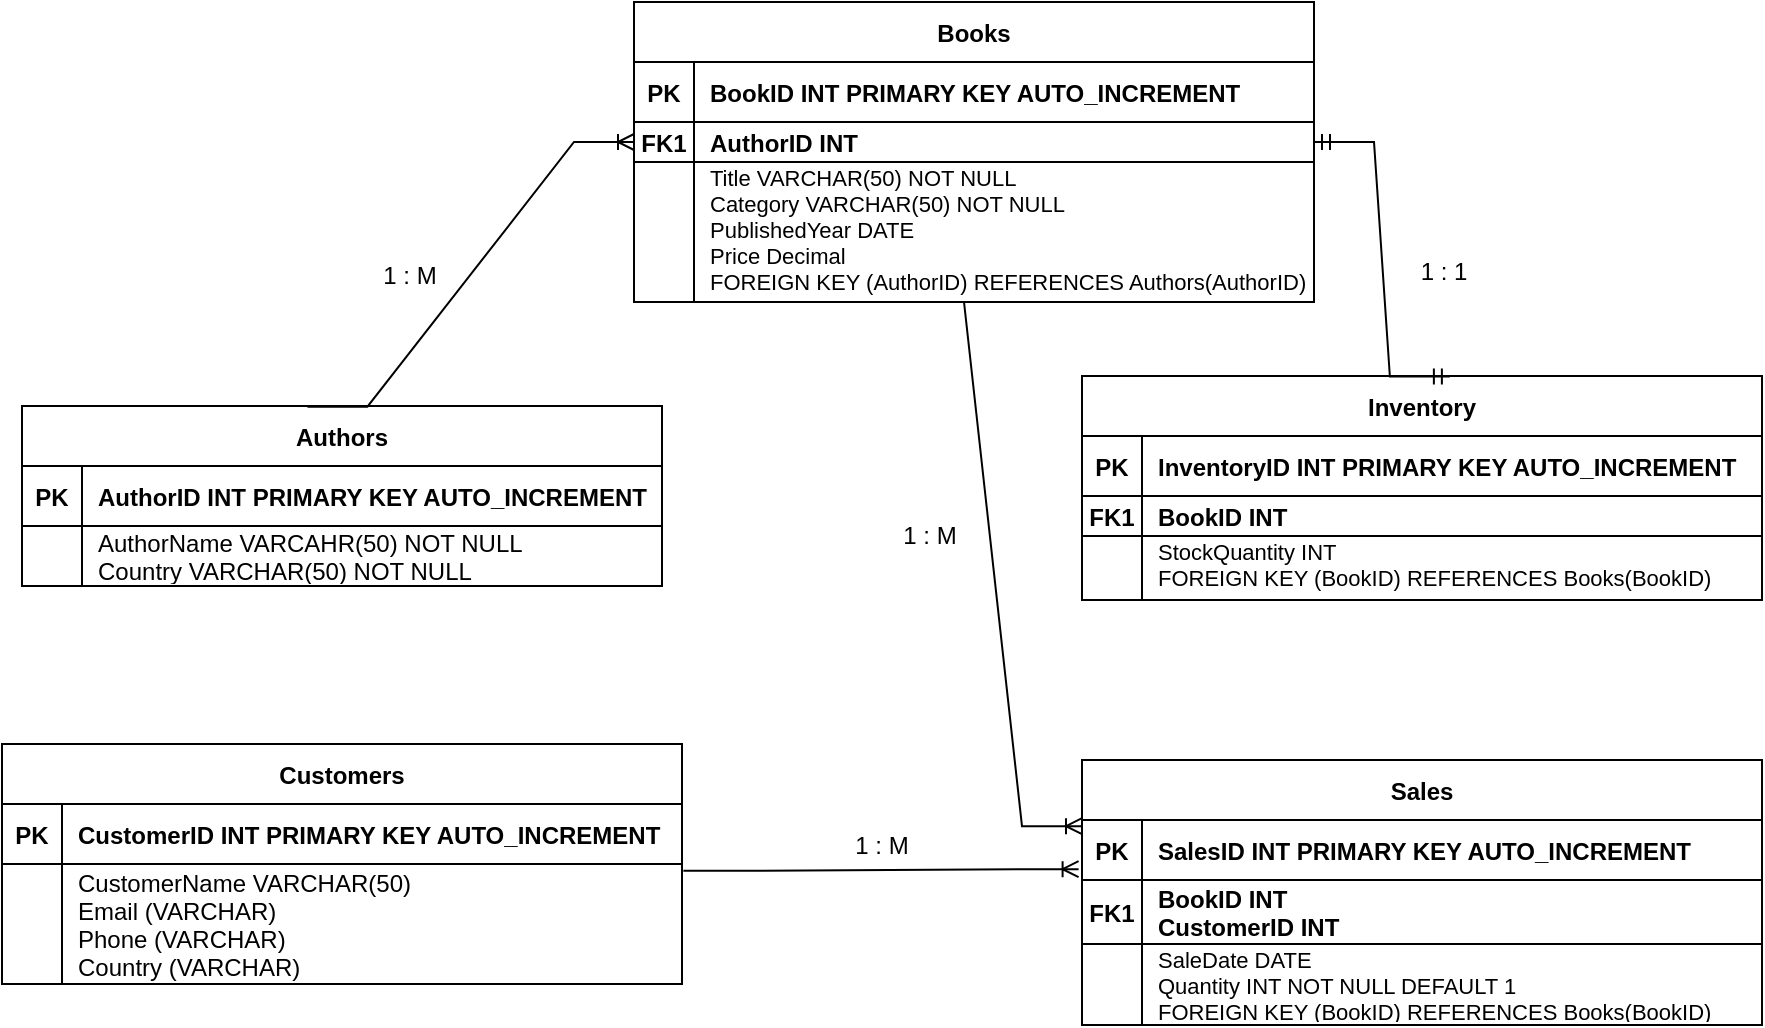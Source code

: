 <mxfile version="25.0.1" pages="2">
  <diagram id="R2lEEEUBdFMjLlhIrx00" name="Page-1">
    <mxGraphModel dx="1837" dy="577" grid="0" gridSize="10" guides="1" tooltips="1" connect="1" arrows="1" fold="1" page="1" pageScale="1" pageWidth="850" pageHeight="1100" background="none" math="0" shadow="0" extFonts="Permanent Marker^https://fonts.googleapis.com/css?family=Permanent+Marker">
      <root>
        <mxCell id="0" />
        <mxCell id="1" parent="0" />
        <mxCell id="C-vyLk0tnHw3VtMMgP7b-23" value="Authors" style="shape=table;startSize=30;container=1;collapsible=1;childLayout=tableLayout;fixedRows=1;rowLines=0;fontStyle=1;align=center;resizeLast=1;" parent="1" vertex="1">
          <mxGeometry x="-51" y="209" width="320" height="90" as="geometry">
            <mxRectangle x="150" y="320" width="100" height="30" as="alternateBounds" />
          </mxGeometry>
        </mxCell>
        <mxCell id="C-vyLk0tnHw3VtMMgP7b-24" value="" style="shape=partialRectangle;collapsible=0;dropTarget=0;pointerEvents=0;fillColor=none;points=[[0,0.5],[1,0.5]];portConstraint=eastwest;top=0;left=0;right=0;bottom=1;" parent="C-vyLk0tnHw3VtMMgP7b-23" vertex="1">
          <mxGeometry y="30" width="320" height="30" as="geometry" />
        </mxCell>
        <mxCell id="C-vyLk0tnHw3VtMMgP7b-25" value="PK" style="shape=partialRectangle;overflow=hidden;connectable=0;fillColor=none;top=0;left=0;bottom=0;right=0;fontStyle=1;" parent="C-vyLk0tnHw3VtMMgP7b-24" vertex="1">
          <mxGeometry width="30" height="30" as="geometry">
            <mxRectangle width="30" height="30" as="alternateBounds" />
          </mxGeometry>
        </mxCell>
        <mxCell id="C-vyLk0tnHw3VtMMgP7b-26" value="AuthorID INT PRIMARY KEY AUTO_INCREMENT" style="shape=partialRectangle;overflow=hidden;connectable=0;fillColor=none;top=0;left=0;bottom=0;right=0;align=left;spacingLeft=6;fontStyle=1;" parent="C-vyLk0tnHw3VtMMgP7b-24" vertex="1">
          <mxGeometry x="30" width="290" height="30" as="geometry">
            <mxRectangle width="290" height="30" as="alternateBounds" />
          </mxGeometry>
        </mxCell>
        <mxCell id="C-vyLk0tnHw3VtMMgP7b-27" value="" style="shape=partialRectangle;collapsible=0;dropTarget=0;pointerEvents=0;fillColor=none;points=[[0,0.5],[1,0.5]];portConstraint=eastwest;top=0;left=0;right=0;bottom=0;" parent="C-vyLk0tnHw3VtMMgP7b-23" vertex="1">
          <mxGeometry y="60" width="320" height="30" as="geometry" />
        </mxCell>
        <mxCell id="C-vyLk0tnHw3VtMMgP7b-28" value="" style="shape=partialRectangle;overflow=hidden;connectable=0;fillColor=none;top=0;left=0;bottom=0;right=0;" parent="C-vyLk0tnHw3VtMMgP7b-27" vertex="1">
          <mxGeometry width="30" height="30" as="geometry">
            <mxRectangle width="30" height="30" as="alternateBounds" />
          </mxGeometry>
        </mxCell>
        <mxCell id="C-vyLk0tnHw3VtMMgP7b-29" value="AuthorName VARCAHR(50) NOT NULL&#xa;Country VARCHAR(50) NOT NULL" style="shape=partialRectangle;overflow=hidden;connectable=0;fillColor=none;top=0;left=0;bottom=0;right=0;align=left;spacingLeft=6;" parent="C-vyLk0tnHw3VtMMgP7b-27" vertex="1">
          <mxGeometry x="30" width="290" height="30" as="geometry">
            <mxRectangle width="290" height="30" as="alternateBounds" />
          </mxGeometry>
        </mxCell>
        <mxCell id="QyezAq27o0uXQ5Gs5vLw-26" value="Books" style="shape=table;startSize=30;container=1;collapsible=1;childLayout=tableLayout;fixedRows=1;rowLines=0;fontStyle=1;align=center;resizeLast=1;" parent="1" vertex="1">
          <mxGeometry x="255" y="7" width="340" height="150" as="geometry">
            <mxRectangle x="255" y="7" width="100" height="30" as="alternateBounds" />
          </mxGeometry>
        </mxCell>
        <mxCell id="QyezAq27o0uXQ5Gs5vLw-27" value="" style="shape=partialRectangle;collapsible=0;dropTarget=0;pointerEvents=0;fillColor=none;points=[[0,0.5],[1,0.5]];portConstraint=eastwest;top=0;left=0;right=0;bottom=1;" parent="QyezAq27o0uXQ5Gs5vLw-26" vertex="1">
          <mxGeometry y="30" width="340" height="30" as="geometry" />
        </mxCell>
        <mxCell id="QyezAq27o0uXQ5Gs5vLw-28" value="PK" style="shape=partialRectangle;overflow=hidden;connectable=0;fillColor=none;top=0;left=0;bottom=0;right=0;fontStyle=1;" parent="QyezAq27o0uXQ5Gs5vLw-27" vertex="1">
          <mxGeometry width="30" height="30" as="geometry">
            <mxRectangle width="30" height="30" as="alternateBounds" />
          </mxGeometry>
        </mxCell>
        <mxCell id="QyezAq27o0uXQ5Gs5vLw-29" value="BookID INT PRIMARY KEY AUTO_INCREMENT" style="shape=partialRectangle;overflow=hidden;connectable=0;fillColor=none;top=0;left=0;bottom=0;right=0;align=left;spacingLeft=6;fontStyle=1;" parent="QyezAq27o0uXQ5Gs5vLw-27" vertex="1">
          <mxGeometry x="30" width="310" height="30" as="geometry">
            <mxRectangle width="310" height="30" as="alternateBounds" />
          </mxGeometry>
        </mxCell>
        <mxCell id="QyezAq27o0uXQ5Gs5vLw-45" value="" style="shape=partialRectangle;collapsible=0;dropTarget=0;pointerEvents=0;fillColor=none;points=[[0,0.5],[1,0.5]];portConstraint=eastwest;top=0;left=0;right=0;bottom=1;" parent="QyezAq27o0uXQ5Gs5vLw-26" vertex="1">
          <mxGeometry y="60" width="340" height="20" as="geometry" />
        </mxCell>
        <mxCell id="QyezAq27o0uXQ5Gs5vLw-46" value="FK1" style="shape=partialRectangle;overflow=hidden;connectable=0;fillColor=none;top=0;left=0;bottom=0;right=0;fontStyle=1;" parent="QyezAq27o0uXQ5Gs5vLw-45" vertex="1">
          <mxGeometry width="30" height="20" as="geometry">
            <mxRectangle width="30" height="20" as="alternateBounds" />
          </mxGeometry>
        </mxCell>
        <mxCell id="QyezAq27o0uXQ5Gs5vLw-47" value="AuthorID INT " style="shape=partialRectangle;overflow=hidden;connectable=0;fillColor=none;top=0;left=0;bottom=0;right=0;align=left;spacingLeft=6;fontStyle=1;" parent="QyezAq27o0uXQ5Gs5vLw-45" vertex="1">
          <mxGeometry x="30" width="310" height="20" as="geometry">
            <mxRectangle width="310" height="20" as="alternateBounds" />
          </mxGeometry>
        </mxCell>
        <mxCell id="QyezAq27o0uXQ5Gs5vLw-48" value="" style="shape=partialRectangle;collapsible=0;dropTarget=0;pointerEvents=0;fillColor=none;points=[[0,0.5],[1,0.5]];portConstraint=eastwest;top=0;left=0;right=0;bottom=0;" parent="QyezAq27o0uXQ5Gs5vLw-26" vertex="1">
          <mxGeometry y="80" width="340" height="70" as="geometry" />
        </mxCell>
        <mxCell id="QyezAq27o0uXQ5Gs5vLw-49" value="" style="shape=partialRectangle;overflow=hidden;connectable=0;fillColor=none;top=0;left=0;bottom=0;right=0;" parent="QyezAq27o0uXQ5Gs5vLw-48" vertex="1">
          <mxGeometry width="30" height="70" as="geometry">
            <mxRectangle width="30" height="70" as="alternateBounds" />
          </mxGeometry>
        </mxCell>
        <mxCell id="QyezAq27o0uXQ5Gs5vLw-50" value="Title VARCHAR(50) NOT NULL&#xa;Category VARCHAR(50) NOT NULL&#xa;PublishedYear DATE&#xa;Price Decimal&#xa;FOREIGN KEY (AuthorID) REFERENCES Authors(AuthorID)&#xa;" style="shape=partialRectangle;overflow=hidden;connectable=0;fillColor=none;top=0;left=0;bottom=0;right=0;align=left;spacingLeft=6;fontSize=11;" parent="QyezAq27o0uXQ5Gs5vLw-48" vertex="1">
          <mxGeometry x="30" width="310" height="70" as="geometry">
            <mxRectangle width="310" height="70" as="alternateBounds" />
          </mxGeometry>
        </mxCell>
        <mxCell id="QyezAq27o0uXQ5Gs5vLw-110" value="Sales" style="shape=table;startSize=30;container=1;collapsible=1;childLayout=tableLayout;fixedRows=1;rowLines=0;fontStyle=1;align=center;resizeLast=1;" parent="1" vertex="1">
          <mxGeometry x="479" y="386" width="340" height="132.438" as="geometry">
            <mxRectangle x="570" y="401" width="100" height="30" as="alternateBounds" />
          </mxGeometry>
        </mxCell>
        <mxCell id="QyezAq27o0uXQ5Gs5vLw-111" value="" style="shape=partialRectangle;collapsible=0;dropTarget=0;pointerEvents=0;fillColor=none;points=[[0,0.5],[1,0.5]];portConstraint=eastwest;top=0;left=0;right=0;bottom=1;" parent="QyezAq27o0uXQ5Gs5vLw-110" vertex="1">
          <mxGeometry y="30" width="340" height="30" as="geometry" />
        </mxCell>
        <mxCell id="QyezAq27o0uXQ5Gs5vLw-112" value="PK" style="shape=partialRectangle;overflow=hidden;connectable=0;fillColor=none;top=0;left=0;bottom=0;right=0;fontStyle=1;" parent="QyezAq27o0uXQ5Gs5vLw-111" vertex="1">
          <mxGeometry width="30" height="30" as="geometry">
            <mxRectangle width="30" height="30" as="alternateBounds" />
          </mxGeometry>
        </mxCell>
        <mxCell id="QyezAq27o0uXQ5Gs5vLw-113" value="SalesID INT PRIMARY KEY AUTO_INCREMENT" style="shape=partialRectangle;overflow=hidden;connectable=0;fillColor=none;top=0;left=0;bottom=0;right=0;align=left;spacingLeft=6;fontStyle=1;" parent="QyezAq27o0uXQ5Gs5vLw-111" vertex="1">
          <mxGeometry x="30" width="310" height="30" as="geometry">
            <mxRectangle width="310" height="30" as="alternateBounds" />
          </mxGeometry>
        </mxCell>
        <mxCell id="QyezAq27o0uXQ5Gs5vLw-114" value="" style="shape=partialRectangle;collapsible=0;dropTarget=0;pointerEvents=0;fillColor=none;points=[[0,0.5],[1,0.5]];portConstraint=eastwest;top=0;left=0;right=0;bottom=1;" parent="QyezAq27o0uXQ5Gs5vLw-110" vertex="1">
          <mxGeometry y="60" width="340" height="32" as="geometry" />
        </mxCell>
        <mxCell id="QyezAq27o0uXQ5Gs5vLw-115" value="FK1" style="shape=partialRectangle;overflow=hidden;connectable=0;fillColor=none;top=0;left=0;bottom=0;right=0;fontStyle=1;" parent="QyezAq27o0uXQ5Gs5vLw-114" vertex="1">
          <mxGeometry width="30" height="32" as="geometry">
            <mxRectangle width="30" height="32" as="alternateBounds" />
          </mxGeometry>
        </mxCell>
        <mxCell id="QyezAq27o0uXQ5Gs5vLw-116" value="BookID INT&#xa;CustomerID INT" style="shape=partialRectangle;overflow=hidden;connectable=0;fillColor=none;top=0;left=0;bottom=0;right=0;align=left;spacingLeft=6;fontStyle=1;" parent="QyezAq27o0uXQ5Gs5vLw-114" vertex="1">
          <mxGeometry x="30" width="310" height="32" as="geometry">
            <mxRectangle width="310" height="32" as="alternateBounds" />
          </mxGeometry>
        </mxCell>
        <mxCell id="QyezAq27o0uXQ5Gs5vLw-117" value="" style="shape=partialRectangle;collapsible=0;dropTarget=0;pointerEvents=0;fillColor=none;points=[[0,0.5],[1,0.5]];portConstraint=eastwest;top=0;left=0;right=0;bottom=0;" parent="QyezAq27o0uXQ5Gs5vLw-110" vertex="1">
          <mxGeometry y="92" width="340" height="40" as="geometry" />
        </mxCell>
        <mxCell id="QyezAq27o0uXQ5Gs5vLw-118" value="" style="shape=partialRectangle;overflow=hidden;connectable=0;fillColor=none;top=0;left=0;bottom=0;right=0;" parent="QyezAq27o0uXQ5Gs5vLw-117" vertex="1">
          <mxGeometry width="30" height="40" as="geometry">
            <mxRectangle width="30" height="40" as="alternateBounds" />
          </mxGeometry>
        </mxCell>
        <mxCell id="QyezAq27o0uXQ5Gs5vLw-119" value="SaleDate DATE&#xa;Quantity INT NOT NULL DEFAULT 1&#xa;FOREIGN KEY (BookID) REFERENCES Books(BookID)&#xa;" style="shape=partialRectangle;overflow=hidden;connectable=0;fillColor=none;top=0;left=0;bottom=0;right=0;align=left;spacingLeft=6;fontSize=11;" parent="QyezAq27o0uXQ5Gs5vLw-117" vertex="1">
          <mxGeometry x="30" width="310" height="40" as="geometry">
            <mxRectangle width="310" height="40" as="alternateBounds" />
          </mxGeometry>
        </mxCell>
        <mxCell id="QyezAq27o0uXQ5Gs5vLw-120" value="Customers" style="shape=table;startSize=30;container=1;collapsible=1;childLayout=tableLayout;fixedRows=1;rowLines=0;fontStyle=1;align=center;resizeLast=1;" parent="1" vertex="1">
          <mxGeometry x="-61" y="378" width="340" height="120" as="geometry">
            <mxRectangle x="150" y="390" width="100" height="30" as="alternateBounds" />
          </mxGeometry>
        </mxCell>
        <mxCell id="QyezAq27o0uXQ5Gs5vLw-121" value="" style="shape=partialRectangle;collapsible=0;dropTarget=0;pointerEvents=0;fillColor=none;points=[[0,0.5],[1,0.5]];portConstraint=eastwest;top=0;left=0;right=0;bottom=1;" parent="QyezAq27o0uXQ5Gs5vLw-120" vertex="1">
          <mxGeometry y="30" width="340" height="30" as="geometry" />
        </mxCell>
        <mxCell id="QyezAq27o0uXQ5Gs5vLw-122" value="PK" style="shape=partialRectangle;overflow=hidden;connectable=0;fillColor=none;top=0;left=0;bottom=0;right=0;fontStyle=1;" parent="QyezAq27o0uXQ5Gs5vLw-121" vertex="1">
          <mxGeometry width="30" height="30" as="geometry">
            <mxRectangle width="30" height="30" as="alternateBounds" />
          </mxGeometry>
        </mxCell>
        <mxCell id="QyezAq27o0uXQ5Gs5vLw-123" value="CustomerID INT PRIMARY KEY AUTO_INCREMENT" style="shape=partialRectangle;overflow=hidden;connectable=0;fillColor=none;top=0;left=0;bottom=0;right=0;align=left;spacingLeft=6;fontStyle=1;" parent="QyezAq27o0uXQ5Gs5vLw-121" vertex="1">
          <mxGeometry x="30" width="310" height="30" as="geometry">
            <mxRectangle width="310" height="30" as="alternateBounds" />
          </mxGeometry>
        </mxCell>
        <mxCell id="QyezAq27o0uXQ5Gs5vLw-124" value="" style="shape=partialRectangle;collapsible=0;dropTarget=0;pointerEvents=0;fillColor=none;points=[[0,0.5],[1,0.5]];portConstraint=eastwest;top=0;left=0;right=0;bottom=0;" parent="QyezAq27o0uXQ5Gs5vLw-120" vertex="1">
          <mxGeometry y="60" width="340" height="60" as="geometry" />
        </mxCell>
        <mxCell id="QyezAq27o0uXQ5Gs5vLw-125" value="" style="shape=partialRectangle;overflow=hidden;connectable=0;fillColor=none;top=0;left=0;bottom=0;right=0;" parent="QyezAq27o0uXQ5Gs5vLw-124" vertex="1">
          <mxGeometry width="30" height="60" as="geometry">
            <mxRectangle width="30" height="60" as="alternateBounds" />
          </mxGeometry>
        </mxCell>
        <mxCell id="QyezAq27o0uXQ5Gs5vLw-126" value="CustomerName VARCHAR(50)&#xa;Email (VARCHAR)&#xa;Phone (VARCHAR)&#xa;Country (VARCHAR)" style="shape=partialRectangle;overflow=hidden;connectable=0;fillColor=none;top=0;left=0;bottom=0;right=0;align=left;spacingLeft=6;" parent="QyezAq27o0uXQ5Gs5vLw-124" vertex="1">
          <mxGeometry x="30" width="310" height="60" as="geometry">
            <mxRectangle width="310" height="60" as="alternateBounds" />
          </mxGeometry>
        </mxCell>
        <mxCell id="QyezAq27o0uXQ5Gs5vLw-128" value="Inventory" style="shape=table;startSize=30;container=1;collapsible=1;childLayout=tableLayout;fixedRows=1;rowLines=0;fontStyle=1;align=center;resizeLast=1;" parent="1" vertex="1">
          <mxGeometry x="479" y="194" width="340" height="111.95" as="geometry">
            <mxRectangle x="565" y="422" width="100" height="30" as="alternateBounds" />
          </mxGeometry>
        </mxCell>
        <mxCell id="QyezAq27o0uXQ5Gs5vLw-129" value="" style="shape=partialRectangle;collapsible=0;dropTarget=0;pointerEvents=0;fillColor=none;points=[[0,0.5],[1,0.5]];portConstraint=eastwest;top=0;left=0;right=0;bottom=1;" parent="QyezAq27o0uXQ5Gs5vLw-128" vertex="1">
          <mxGeometry y="30" width="340" height="30" as="geometry" />
        </mxCell>
        <mxCell id="QyezAq27o0uXQ5Gs5vLw-130" value="PK" style="shape=partialRectangle;overflow=hidden;connectable=0;fillColor=none;top=0;left=0;bottom=0;right=0;fontStyle=1;" parent="QyezAq27o0uXQ5Gs5vLw-129" vertex="1">
          <mxGeometry width="30" height="30" as="geometry">
            <mxRectangle width="30" height="30" as="alternateBounds" />
          </mxGeometry>
        </mxCell>
        <mxCell id="QyezAq27o0uXQ5Gs5vLw-131" value="InventoryID INT PRIMARY KEY AUTO_INCREMENT" style="shape=partialRectangle;overflow=hidden;connectable=0;fillColor=none;top=0;left=0;bottom=0;right=0;align=left;spacingLeft=6;fontStyle=1;" parent="QyezAq27o0uXQ5Gs5vLw-129" vertex="1">
          <mxGeometry x="30" width="310" height="30" as="geometry">
            <mxRectangle width="310" height="30" as="alternateBounds" />
          </mxGeometry>
        </mxCell>
        <mxCell id="QyezAq27o0uXQ5Gs5vLw-132" value="" style="shape=partialRectangle;collapsible=0;dropTarget=0;pointerEvents=0;fillColor=none;points=[[0,0.5],[1,0.5]];portConstraint=eastwest;top=0;left=0;right=0;bottom=1;" parent="QyezAq27o0uXQ5Gs5vLw-128" vertex="1">
          <mxGeometry y="60" width="340" height="20" as="geometry" />
        </mxCell>
        <mxCell id="QyezAq27o0uXQ5Gs5vLw-133" value="FK1" style="shape=partialRectangle;overflow=hidden;connectable=0;fillColor=none;top=0;left=0;bottom=0;right=0;fontStyle=1;" parent="QyezAq27o0uXQ5Gs5vLw-132" vertex="1">
          <mxGeometry width="30" height="20" as="geometry">
            <mxRectangle width="30" height="20" as="alternateBounds" />
          </mxGeometry>
        </mxCell>
        <mxCell id="QyezAq27o0uXQ5Gs5vLw-134" value="BookID INT" style="shape=partialRectangle;overflow=hidden;connectable=0;fillColor=none;top=0;left=0;bottom=0;right=0;align=left;spacingLeft=6;fontStyle=1;" parent="QyezAq27o0uXQ5Gs5vLw-132" vertex="1">
          <mxGeometry x="30" width="310" height="20" as="geometry">
            <mxRectangle width="310" height="20" as="alternateBounds" />
          </mxGeometry>
        </mxCell>
        <mxCell id="QyezAq27o0uXQ5Gs5vLw-135" value="" style="shape=partialRectangle;collapsible=0;dropTarget=0;pointerEvents=0;fillColor=none;points=[[0,0.5],[1,0.5]];portConstraint=eastwest;top=0;left=0;right=0;bottom=0;" parent="QyezAq27o0uXQ5Gs5vLw-128" vertex="1">
          <mxGeometry y="80" width="340" height="32" as="geometry" />
        </mxCell>
        <mxCell id="QyezAq27o0uXQ5Gs5vLw-136" value="" style="shape=partialRectangle;overflow=hidden;connectable=0;fillColor=none;top=0;left=0;bottom=0;right=0;" parent="QyezAq27o0uXQ5Gs5vLw-135" vertex="1">
          <mxGeometry width="30" height="32" as="geometry">
            <mxRectangle width="30" height="32" as="alternateBounds" />
          </mxGeometry>
        </mxCell>
        <mxCell id="QyezAq27o0uXQ5Gs5vLw-137" value="StockQuantity INT&#xa;FOREIGN KEY (BookID) REFERENCES Books(BookID)&#xa;" style="shape=partialRectangle;overflow=hidden;connectable=0;fillColor=none;top=0;left=0;bottom=0;right=0;align=left;spacingLeft=6;fontSize=11;" parent="QyezAq27o0uXQ5Gs5vLw-135" vertex="1">
          <mxGeometry x="30" width="310" height="32" as="geometry">
            <mxRectangle width="310" height="32" as="alternateBounds" />
          </mxGeometry>
        </mxCell>
        <mxCell id="QyezAq27o0uXQ5Gs5vLw-139" value="" style="edgeStyle=entityRelationEdgeStyle;fontSize=12;html=1;endArrow=ERoneToMany;rounded=0;entryX=0;entryY=0.5;entryDx=0;entryDy=0;exitX=0.446;exitY=0.004;exitDx=0;exitDy=0;exitPerimeter=0;" parent="1" source="C-vyLk0tnHw3VtMMgP7b-23" target="QyezAq27o0uXQ5Gs5vLw-45" edge="1">
          <mxGeometry width="100" height="100" relative="1" as="geometry">
            <mxPoint x="96" y="129" as="sourcePoint" />
            <mxPoint x="491" y="267" as="targetPoint" />
          </mxGeometry>
        </mxCell>
        <mxCell id="QyezAq27o0uXQ5Gs5vLw-141" value="" style="edgeStyle=entityRelationEdgeStyle;fontSize=12;html=1;endArrow=ERoneToMany;rounded=0;entryX=-0.005;entryY=0.82;entryDx=0;entryDy=0;exitX=1.002;exitY=0.057;exitDx=0;exitDy=0;exitPerimeter=0;entryPerimeter=0;" parent="1" source="QyezAq27o0uXQ5Gs5vLw-124" target="QyezAq27o0uXQ5Gs5vLw-111" edge="1">
          <mxGeometry width="100" height="100" relative="1" as="geometry">
            <mxPoint x="279" y="438" as="sourcePoint" />
            <mxPoint x="442" y="306" as="targetPoint" />
            <Array as="points">
              <mxPoint x="525" y="527" />
            </Array>
          </mxGeometry>
        </mxCell>
        <mxCell id="QyezAq27o0uXQ5Gs5vLw-144" value="" style="edgeStyle=entityRelationEdgeStyle;fontSize=12;html=1;endArrow=ERoneToMany;rounded=0;exitX=0.439;exitY=1.006;exitDx=0;exitDy=0;exitPerimeter=0;entryX=0;entryY=0.25;entryDx=0;entryDy=0;" parent="1" target="QyezAq27o0uXQ5Gs5vLw-110" edge="1">
          <mxGeometry width="100" height="100" relative="1" as="geometry">
            <mxPoint x="390.0" y="157.0" as="sourcePoint" />
            <mxPoint x="476" y="400" as="targetPoint" />
          </mxGeometry>
        </mxCell>
        <mxCell id="QyezAq27o0uXQ5Gs5vLw-145" value="" style="edgeStyle=entityRelationEdgeStyle;fontSize=12;html=1;endArrow=ERmandOne;startArrow=ERmandOne;rounded=0;exitX=1;exitY=0.5;exitDx=0;exitDy=0;entryX=0.541;entryY=0.002;entryDx=0;entryDy=0;entryPerimeter=0;" parent="1" source="QyezAq27o0uXQ5Gs5vLw-45" target="QyezAq27o0uXQ5Gs5vLw-128" edge="1">
          <mxGeometry width="100" height="100" relative="1" as="geometry">
            <mxPoint x="635" y="107" as="sourcePoint" />
            <mxPoint x="735" y="7" as="targetPoint" />
          </mxGeometry>
        </mxCell>
        <mxCell id="QyezAq27o0uXQ5Gs5vLw-146" value="1 : M" style="text;html=1;align=center;verticalAlign=middle;whiteSpace=wrap;rounded=0;" parent="1" vertex="1">
          <mxGeometry x="113" y="129" width="60" height="30" as="geometry" />
        </mxCell>
        <mxCell id="QyezAq27o0uXQ5Gs5vLw-148" value="1 : M" style="text;html=1;align=center;verticalAlign=middle;whiteSpace=wrap;rounded=0;" parent="1" vertex="1">
          <mxGeometry x="349" y="414" width="60" height="30" as="geometry" />
        </mxCell>
        <mxCell id="QyezAq27o0uXQ5Gs5vLw-149" value="1 : M" style="text;html=1;align=center;verticalAlign=middle;whiteSpace=wrap;rounded=0;" parent="1" vertex="1">
          <mxGeometry x="373" y="259" width="60" height="30" as="geometry" />
        </mxCell>
        <mxCell id="QyezAq27o0uXQ5Gs5vLw-150" value="1 : 1" style="text;html=1;align=center;verticalAlign=middle;whiteSpace=wrap;rounded=0;" parent="1" vertex="1">
          <mxGeometry x="630" y="127" width="60" height="30" as="geometry" />
        </mxCell>
      </root>
    </mxGraphModel>
  </diagram>
  <diagram id="F42xr334ET0CJGuRVFNO" name="Page-2">
    <mxGraphModel dx="1036" dy="606" grid="0" gridSize="10" guides="1" tooltips="1" connect="1" arrows="1" fold="1" page="1" pageScale="1" pageWidth="827" pageHeight="1169" math="0" shadow="0">
      <root>
        <mxCell id="0" />
        <mxCell id="1" parent="0" />
        <mxCell id="JIEVYkEVfdcRlCcjLuR6-1" value="Sales" style="shape=table;startSize=30;container=1;collapsible=1;childLayout=tableLayout;fixedRows=1;rowLines=0;fontStyle=1;align=center;resizeLast=1;" vertex="1" parent="1">
          <mxGeometry x="479" y="386" width="340" height="132.438" as="geometry">
            <mxRectangle x="570" y="401" width="100" height="30" as="alternateBounds" />
          </mxGeometry>
        </mxCell>
        <mxCell id="JIEVYkEVfdcRlCcjLuR6-2" value="" style="shape=partialRectangle;collapsible=0;dropTarget=0;pointerEvents=0;fillColor=none;points=[[0,0.5],[1,0.5]];portConstraint=eastwest;top=0;left=0;right=0;bottom=1;" vertex="1" parent="JIEVYkEVfdcRlCcjLuR6-1">
          <mxGeometry y="30" width="340" height="30" as="geometry" />
        </mxCell>
        <mxCell id="JIEVYkEVfdcRlCcjLuR6-3" value="PK" style="shape=partialRectangle;overflow=hidden;connectable=0;fillColor=none;top=0;left=0;bottom=0;right=0;fontStyle=1;" vertex="1" parent="JIEVYkEVfdcRlCcjLuR6-2">
          <mxGeometry width="30" height="30" as="geometry">
            <mxRectangle width="30" height="30" as="alternateBounds" />
          </mxGeometry>
        </mxCell>
        <mxCell id="JIEVYkEVfdcRlCcjLuR6-4" value="SalesID INT PRIMARY KEY AUTO_INCREMENT" style="shape=partialRectangle;overflow=hidden;connectable=0;fillColor=none;top=0;left=0;bottom=0;right=0;align=left;spacingLeft=6;fontStyle=1;" vertex="1" parent="JIEVYkEVfdcRlCcjLuR6-2">
          <mxGeometry x="30" width="310" height="30" as="geometry">
            <mxRectangle width="310" height="30" as="alternateBounds" />
          </mxGeometry>
        </mxCell>
        <mxCell id="JIEVYkEVfdcRlCcjLuR6-5" value="" style="shape=partialRectangle;collapsible=0;dropTarget=0;pointerEvents=0;fillColor=none;points=[[0,0.5],[1,0.5]];portConstraint=eastwest;top=0;left=0;right=0;bottom=1;" vertex="1" parent="JIEVYkEVfdcRlCcjLuR6-1">
          <mxGeometry y="60" width="340" height="32" as="geometry" />
        </mxCell>
        <mxCell id="JIEVYkEVfdcRlCcjLuR6-6" value="FK1" style="shape=partialRectangle;overflow=hidden;connectable=0;fillColor=none;top=0;left=0;bottom=0;right=0;fontStyle=1;" vertex="1" parent="JIEVYkEVfdcRlCcjLuR6-5">
          <mxGeometry width="30" height="32" as="geometry">
            <mxRectangle width="30" height="32" as="alternateBounds" />
          </mxGeometry>
        </mxCell>
        <mxCell id="JIEVYkEVfdcRlCcjLuR6-7" value="BookID INT&#xa;CustomerID INT" style="shape=partialRectangle;overflow=hidden;connectable=0;fillColor=none;top=0;left=0;bottom=0;right=0;align=left;spacingLeft=6;fontStyle=1;" vertex="1" parent="JIEVYkEVfdcRlCcjLuR6-5">
          <mxGeometry x="30" width="310" height="32" as="geometry">
            <mxRectangle width="310" height="32" as="alternateBounds" />
          </mxGeometry>
        </mxCell>
        <mxCell id="JIEVYkEVfdcRlCcjLuR6-8" value="" style="shape=partialRectangle;collapsible=0;dropTarget=0;pointerEvents=0;fillColor=none;points=[[0,0.5],[1,0.5]];portConstraint=eastwest;top=0;left=0;right=0;bottom=0;" vertex="1" parent="JIEVYkEVfdcRlCcjLuR6-1">
          <mxGeometry y="92" width="340" height="40" as="geometry" />
        </mxCell>
        <mxCell id="JIEVYkEVfdcRlCcjLuR6-9" value="" style="shape=partialRectangle;overflow=hidden;connectable=0;fillColor=none;top=0;left=0;bottom=0;right=0;" vertex="1" parent="JIEVYkEVfdcRlCcjLuR6-8">
          <mxGeometry width="30" height="40" as="geometry">
            <mxRectangle width="30" height="40" as="alternateBounds" />
          </mxGeometry>
        </mxCell>
        <mxCell id="JIEVYkEVfdcRlCcjLuR6-10" value="SaleDate DATE&#xa;Quantity INT NOT NULL DEFAULT 1&#xa;FOREIGN KEY (BookID) REFERENCES Books(BookID)&#xa;" style="shape=partialRectangle;overflow=hidden;connectable=0;fillColor=none;top=0;left=0;bottom=0;right=0;align=left;spacingLeft=6;fontSize=11;" vertex="1" parent="JIEVYkEVfdcRlCcjLuR6-8">
          <mxGeometry x="30" width="310" height="40" as="geometry">
            <mxRectangle width="310" height="40" as="alternateBounds" />
          </mxGeometry>
        </mxCell>
        <mxCell id="JIEVYkEVfdcRlCcjLuR6-11" value="Customers" style="shape=table;startSize=30;container=1;collapsible=1;childLayout=tableLayout;fixedRows=1;rowLines=0;fontStyle=1;align=center;resizeLast=1;" vertex="1" parent="1">
          <mxGeometry x="46" y="346" width="340" height="120" as="geometry">
            <mxRectangle x="150" y="390" width="100" height="30" as="alternateBounds" />
          </mxGeometry>
        </mxCell>
        <mxCell id="JIEVYkEVfdcRlCcjLuR6-12" value="" style="shape=partialRectangle;collapsible=0;dropTarget=0;pointerEvents=0;fillColor=none;points=[[0,0.5],[1,0.5]];portConstraint=eastwest;top=0;left=0;right=0;bottom=1;" vertex="1" parent="JIEVYkEVfdcRlCcjLuR6-11">
          <mxGeometry y="30" width="340" height="30" as="geometry" />
        </mxCell>
        <mxCell id="JIEVYkEVfdcRlCcjLuR6-13" value="PK" style="shape=partialRectangle;overflow=hidden;connectable=0;fillColor=none;top=0;left=0;bottom=0;right=0;fontStyle=1;" vertex="1" parent="JIEVYkEVfdcRlCcjLuR6-12">
          <mxGeometry width="30" height="30" as="geometry">
            <mxRectangle width="30" height="30" as="alternateBounds" />
          </mxGeometry>
        </mxCell>
        <mxCell id="JIEVYkEVfdcRlCcjLuR6-14" value="CustomerID INT PRIMARY KEY AUTO_INCREMENT" style="shape=partialRectangle;overflow=hidden;connectable=0;fillColor=none;top=0;left=0;bottom=0;right=0;align=left;spacingLeft=6;fontStyle=1;" vertex="1" parent="JIEVYkEVfdcRlCcjLuR6-12">
          <mxGeometry x="30" width="310" height="30" as="geometry">
            <mxRectangle width="310" height="30" as="alternateBounds" />
          </mxGeometry>
        </mxCell>
        <mxCell id="JIEVYkEVfdcRlCcjLuR6-15" value="" style="shape=partialRectangle;collapsible=0;dropTarget=0;pointerEvents=0;fillColor=none;points=[[0,0.5],[1,0.5]];portConstraint=eastwest;top=0;left=0;right=0;bottom=0;" vertex="1" parent="JIEVYkEVfdcRlCcjLuR6-11">
          <mxGeometry y="60" width="340" height="60" as="geometry" />
        </mxCell>
        <mxCell id="JIEVYkEVfdcRlCcjLuR6-16" value="" style="shape=partialRectangle;overflow=hidden;connectable=0;fillColor=none;top=0;left=0;bottom=0;right=0;" vertex="1" parent="JIEVYkEVfdcRlCcjLuR6-15">
          <mxGeometry width="30" height="60" as="geometry">
            <mxRectangle width="30" height="60" as="alternateBounds" />
          </mxGeometry>
        </mxCell>
        <mxCell id="JIEVYkEVfdcRlCcjLuR6-17" value="CustomerName VARCHAR(50)&#xa;Email (VARCHAR)&#xa;Phone (VARCHAR)&#xa;Country (VARCHAR)" style="shape=partialRectangle;overflow=hidden;connectable=0;fillColor=none;top=0;left=0;bottom=0;right=0;align=left;spacingLeft=6;" vertex="1" parent="JIEVYkEVfdcRlCcjLuR6-15">
          <mxGeometry x="30" width="310" height="60" as="geometry">
            <mxRectangle width="310" height="60" as="alternateBounds" />
          </mxGeometry>
        </mxCell>
        <mxCell id="JIEVYkEVfdcRlCcjLuR6-18" value="Inventory" style="shape=table;startSize=30;container=1;collapsible=1;childLayout=tableLayout;fixedRows=1;rowLines=0;fontStyle=1;align=center;resizeLast=1;" vertex="1" parent="1">
          <mxGeometry x="273" y="164" width="340" height="112" as="geometry">
            <mxRectangle x="565" y="422" width="100" height="30" as="alternateBounds" />
          </mxGeometry>
        </mxCell>
        <mxCell id="JIEVYkEVfdcRlCcjLuR6-19" value="" style="shape=partialRectangle;collapsible=0;dropTarget=0;pointerEvents=0;fillColor=none;points=[[0,0.5],[1,0.5]];portConstraint=eastwest;top=0;left=0;right=0;bottom=1;" vertex="1" parent="JIEVYkEVfdcRlCcjLuR6-18">
          <mxGeometry y="30" width="340" height="30" as="geometry" />
        </mxCell>
        <mxCell id="JIEVYkEVfdcRlCcjLuR6-20" value="PK" style="shape=partialRectangle;overflow=hidden;connectable=0;fillColor=none;top=0;left=0;bottom=0;right=0;fontStyle=1;" vertex="1" parent="JIEVYkEVfdcRlCcjLuR6-19">
          <mxGeometry width="30" height="30" as="geometry">
            <mxRectangle width="30" height="30" as="alternateBounds" />
          </mxGeometry>
        </mxCell>
        <mxCell id="JIEVYkEVfdcRlCcjLuR6-21" value="InventoryID INT PRIMARY KEY AUTO_INCREMENT" style="shape=partialRectangle;overflow=hidden;connectable=0;fillColor=none;top=0;left=0;bottom=0;right=0;align=left;spacingLeft=6;fontStyle=1;" vertex="1" parent="JIEVYkEVfdcRlCcjLuR6-19">
          <mxGeometry x="30" width="310" height="30" as="geometry">
            <mxRectangle width="310" height="30" as="alternateBounds" />
          </mxGeometry>
        </mxCell>
        <mxCell id="JIEVYkEVfdcRlCcjLuR6-22" value="" style="shape=partialRectangle;collapsible=0;dropTarget=0;pointerEvents=0;fillColor=none;points=[[0,0.5],[1,0.5]];portConstraint=eastwest;top=0;left=0;right=0;bottom=1;" vertex="1" parent="JIEVYkEVfdcRlCcjLuR6-18">
          <mxGeometry y="60" width="340" height="20" as="geometry" />
        </mxCell>
        <mxCell id="JIEVYkEVfdcRlCcjLuR6-23" value="FK1" style="shape=partialRectangle;overflow=hidden;connectable=0;fillColor=none;top=0;left=0;bottom=0;right=0;fontStyle=1;" vertex="1" parent="JIEVYkEVfdcRlCcjLuR6-22">
          <mxGeometry width="30" height="20" as="geometry">
            <mxRectangle width="30" height="20" as="alternateBounds" />
          </mxGeometry>
        </mxCell>
        <mxCell id="JIEVYkEVfdcRlCcjLuR6-24" value="BookID INT" style="shape=partialRectangle;overflow=hidden;connectable=0;fillColor=none;top=0;left=0;bottom=0;right=0;align=left;spacingLeft=6;fontStyle=1;" vertex="1" parent="JIEVYkEVfdcRlCcjLuR6-22">
          <mxGeometry x="30" width="310" height="20" as="geometry">
            <mxRectangle width="310" height="20" as="alternateBounds" />
          </mxGeometry>
        </mxCell>
        <mxCell id="JIEVYkEVfdcRlCcjLuR6-25" value="" style="shape=partialRectangle;collapsible=0;dropTarget=0;pointerEvents=0;fillColor=none;points=[[0,0.5],[1,0.5]];portConstraint=eastwest;top=0;left=0;right=0;bottom=0;" vertex="1" parent="JIEVYkEVfdcRlCcjLuR6-18">
          <mxGeometry y="80" width="340" height="32" as="geometry" />
        </mxCell>
        <mxCell id="JIEVYkEVfdcRlCcjLuR6-26" value="" style="shape=partialRectangle;overflow=hidden;connectable=0;fillColor=none;top=0;left=0;bottom=0;right=0;" vertex="1" parent="JIEVYkEVfdcRlCcjLuR6-25">
          <mxGeometry width="30" height="32" as="geometry">
            <mxRectangle width="30" height="32" as="alternateBounds" />
          </mxGeometry>
        </mxCell>
        <mxCell id="JIEVYkEVfdcRlCcjLuR6-27" value="StockQuantity INT&#xa;FOREIGN KEY (BookID) REFERENCES Books(BookID)&#xa;" style="shape=partialRectangle;overflow=hidden;connectable=0;fillColor=none;top=0;left=0;bottom=0;right=0;align=left;spacingLeft=6;fontSize=11;" vertex="1" parent="JIEVYkEVfdcRlCcjLuR6-25">
          <mxGeometry x="30" width="310" height="32" as="geometry">
            <mxRectangle width="310" height="32" as="alternateBounds" />
          </mxGeometry>
        </mxCell>
      </root>
    </mxGraphModel>
  </diagram>
</mxfile>
